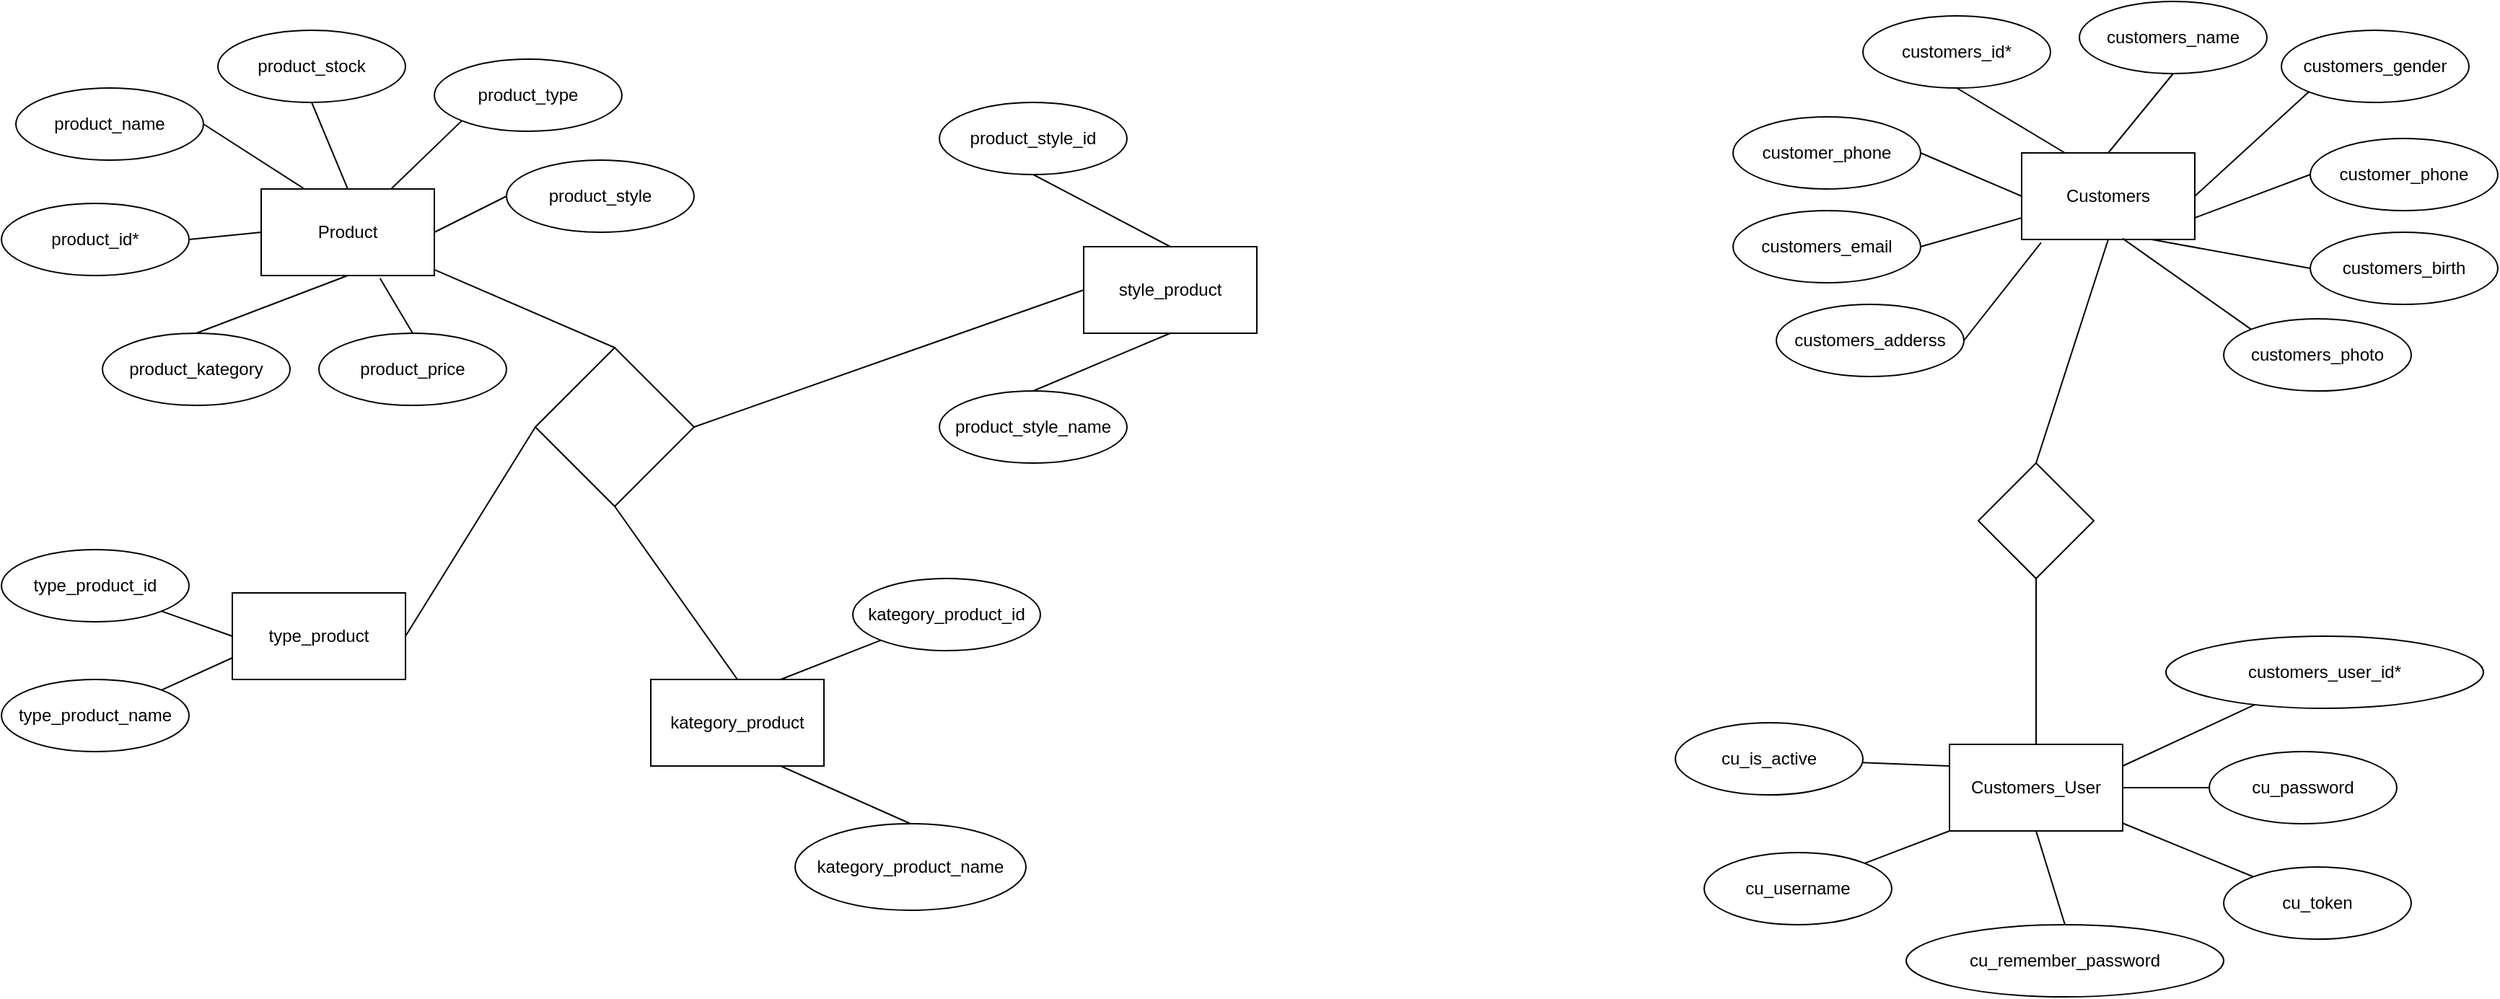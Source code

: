<mxfile version="14.0.3" type="device"><diagram id="ZaOLlPqlsG3rIAOCvEZf" name="Page-1"><mxGraphModel dx="2966" dy="1520" grid="1" gridSize="10" guides="1" tooltips="1" connect="1" arrows="1" fold="1" page="1" pageScale="1" pageWidth="827" pageHeight="1169" math="0" shadow="0"><root><mxCell id="0"/><mxCell id="1" parent="0"/><mxCell id="lIuzbOkEfhD0dI7SM4un-1" value="Product" style="rounded=0;whiteSpace=wrap;html=1;" vertex="1" parent="1"><mxGeometry x="210" y="160" width="120" height="60" as="geometry"/></mxCell><mxCell id="lIuzbOkEfhD0dI7SM4un-2" value="product_name" style="ellipse;whiteSpace=wrap;html=1;" vertex="1" parent="1"><mxGeometry x="40" y="90" width="130" height="50" as="geometry"/></mxCell><mxCell id="lIuzbOkEfhD0dI7SM4un-4" value="type_product" style="rounded=0;whiteSpace=wrap;html=1;" vertex="1" parent="1"><mxGeometry x="190" y="440" width="120" height="60" as="geometry"/></mxCell><mxCell id="lIuzbOkEfhD0dI7SM4un-5" value="type_product_id" style="ellipse;whiteSpace=wrap;html=1;" vertex="1" parent="1"><mxGeometry x="30" y="410" width="130" height="50" as="geometry"/></mxCell><mxCell id="lIuzbOkEfhD0dI7SM4un-7" value="product_stock" style="ellipse;whiteSpace=wrap;html=1;" vertex="1" parent="1"><mxGeometry x="180" y="50" width="130" height="50" as="geometry"/></mxCell><mxCell id="lIuzbOkEfhD0dI7SM4un-8" value="product_id*" style="ellipse;whiteSpace=wrap;html=1;" vertex="1" parent="1"><mxGeometry x="30" y="170" width="130" height="50" as="geometry"/></mxCell><mxCell id="lIuzbOkEfhD0dI7SM4un-9" value="product_type" style="ellipse;whiteSpace=wrap;html=1;" vertex="1" parent="1"><mxGeometry x="330" y="70" width="130" height="50" as="geometry"/></mxCell><mxCell id="lIuzbOkEfhD0dI7SM4un-10" value="product_kategory" style="ellipse;whiteSpace=wrap;html=1;" vertex="1" parent="1"><mxGeometry x="100" y="260" width="130" height="50" as="geometry"/></mxCell><mxCell id="lIuzbOkEfhD0dI7SM4un-11" value="product_style" style="ellipse;whiteSpace=wrap;html=1;" vertex="1" parent="1"><mxGeometry x="380" y="140" width="130" height="50" as="geometry"/></mxCell><mxCell id="lIuzbOkEfhD0dI7SM4un-12" value="type_product_name" style="ellipse;whiteSpace=wrap;html=1;" vertex="1" parent="1"><mxGeometry x="30" y="500" width="130" height="50" as="geometry"/></mxCell><mxCell id="lIuzbOkEfhD0dI7SM4un-13" value="kategory_product" style="rounded=0;whiteSpace=wrap;html=1;" vertex="1" parent="1"><mxGeometry x="480" y="500" width="120" height="60" as="geometry"/></mxCell><mxCell id="lIuzbOkEfhD0dI7SM4un-14" value="kategory_product_id" style="ellipse;whiteSpace=wrap;html=1;" vertex="1" parent="1"><mxGeometry x="620" y="430" width="130" height="50" as="geometry"/></mxCell><mxCell id="lIuzbOkEfhD0dI7SM4un-15" value="kategory_product_name" style="ellipse;whiteSpace=wrap;html=1;" vertex="1" parent="1"><mxGeometry x="580" y="600" width="160" height="60" as="geometry"/></mxCell><mxCell id="lIuzbOkEfhD0dI7SM4un-16" value="style_product" style="rounded=0;whiteSpace=wrap;html=1;" vertex="1" parent="1"><mxGeometry x="780" y="200" width="120" height="60" as="geometry"/></mxCell><mxCell id="lIuzbOkEfhD0dI7SM4un-17" value="product_style_id" style="ellipse;whiteSpace=wrap;html=1;" vertex="1" parent="1"><mxGeometry x="680" y="100" width="130" height="50" as="geometry"/></mxCell><mxCell id="lIuzbOkEfhD0dI7SM4un-18" value="product_style_name" style="ellipse;whiteSpace=wrap;html=1;" vertex="1" parent="1"><mxGeometry x="680" y="300" width="130" height="50" as="geometry"/></mxCell><mxCell id="lIuzbOkEfhD0dI7SM4un-19" value="" style="rhombus;whiteSpace=wrap;html=1;" vertex="1" parent="1"><mxGeometry x="400" y="270" width="110" height="110" as="geometry"/></mxCell><mxCell id="lIuzbOkEfhD0dI7SM4un-20" value="" style="endArrow=none;html=1;exitX=0.5;exitY=1;exitDx=0;exitDy=0;entryX=0.5;entryY=0;entryDx=0;entryDy=0;" edge="1" parent="1" source="lIuzbOkEfhD0dI7SM4un-1" target="lIuzbOkEfhD0dI7SM4un-10"><mxGeometry width="50" height="50" relative="1" as="geometry"><mxPoint x="430" y="400" as="sourcePoint"/><mxPoint x="480" y="350" as="targetPoint"/></mxGeometry></mxCell><mxCell id="lIuzbOkEfhD0dI7SM4un-21" value="" style="endArrow=none;html=1;exitX=1;exitY=0.5;exitDx=0;exitDy=0;entryX=0;entryY=0.5;entryDx=0;entryDy=0;" edge="1" parent="1" source="lIuzbOkEfhD0dI7SM4un-8" target="lIuzbOkEfhD0dI7SM4un-1"><mxGeometry width="50" height="50" relative="1" as="geometry"><mxPoint x="280" y="230" as="sourcePoint"/><mxPoint x="175" y="270" as="targetPoint"/></mxGeometry></mxCell><mxCell id="lIuzbOkEfhD0dI7SM4un-22" value="" style="endArrow=none;html=1;exitX=1;exitY=0.5;exitDx=0;exitDy=0;entryX=0.25;entryY=0;entryDx=0;entryDy=0;" edge="1" parent="1" source="lIuzbOkEfhD0dI7SM4un-2" target="lIuzbOkEfhD0dI7SM4un-1"><mxGeometry width="50" height="50" relative="1" as="geometry"><mxPoint x="170" y="205.0" as="sourcePoint"/><mxPoint x="220" y="200.0" as="targetPoint"/></mxGeometry></mxCell><mxCell id="lIuzbOkEfhD0dI7SM4un-23" value="" style="endArrow=none;html=1;exitX=0.5;exitY=1;exitDx=0;exitDy=0;entryX=0.5;entryY=0;entryDx=0;entryDy=0;" edge="1" parent="1" source="lIuzbOkEfhD0dI7SM4un-7" target="lIuzbOkEfhD0dI7SM4un-1"><mxGeometry width="50" height="50" relative="1" as="geometry"><mxPoint x="180" y="125.0" as="sourcePoint"/><mxPoint x="250" y="170.0" as="targetPoint"/></mxGeometry></mxCell><mxCell id="lIuzbOkEfhD0dI7SM4un-24" value="" style="endArrow=none;html=1;exitX=0;exitY=1;exitDx=0;exitDy=0;entryX=0.75;entryY=0;entryDx=0;entryDy=0;" edge="1" parent="1" source="lIuzbOkEfhD0dI7SM4un-9" target="lIuzbOkEfhD0dI7SM4un-1"><mxGeometry width="50" height="50" relative="1" as="geometry"><mxPoint x="255" y="110.0" as="sourcePoint"/><mxPoint x="280" y="170.0" as="targetPoint"/></mxGeometry></mxCell><mxCell id="lIuzbOkEfhD0dI7SM4un-25" value="" style="endArrow=none;html=1;exitX=0;exitY=0.5;exitDx=0;exitDy=0;entryX=1;entryY=0.5;entryDx=0;entryDy=0;" edge="1" parent="1" source="lIuzbOkEfhD0dI7SM4un-11" target="lIuzbOkEfhD0dI7SM4un-1"><mxGeometry width="50" height="50" relative="1" as="geometry"><mxPoint x="358.871" y="122.613" as="sourcePoint"/><mxPoint x="310" y="170.0" as="targetPoint"/></mxGeometry></mxCell><mxCell id="lIuzbOkEfhD0dI7SM4un-26" value="" style="endArrow=none;html=1;exitX=1;exitY=1;exitDx=0;exitDy=0;entryX=0;entryY=0.5;entryDx=0;entryDy=0;" edge="1" parent="1" source="lIuzbOkEfhD0dI7SM4un-5" target="lIuzbOkEfhD0dI7SM4un-4"><mxGeometry width="50" height="50" relative="1" as="geometry"><mxPoint x="390" y="410" as="sourcePoint"/><mxPoint x="440" y="360" as="targetPoint"/></mxGeometry></mxCell><mxCell id="lIuzbOkEfhD0dI7SM4un-27" value="" style="endArrow=none;html=1;exitX=1;exitY=0;exitDx=0;exitDy=0;entryX=0;entryY=0.75;entryDx=0;entryDy=0;" edge="1" parent="1" source="lIuzbOkEfhD0dI7SM4un-12" target="lIuzbOkEfhD0dI7SM4un-4"><mxGeometry width="50" height="50" relative="1" as="geometry"><mxPoint x="151.129" y="462.613" as="sourcePoint"/><mxPoint x="200" y="480" as="targetPoint"/></mxGeometry></mxCell><mxCell id="lIuzbOkEfhD0dI7SM4un-28" value="" style="endArrow=none;html=1;exitX=0.75;exitY=0;exitDx=0;exitDy=0;" edge="1" parent="1" source="lIuzbOkEfhD0dI7SM4un-13" target="lIuzbOkEfhD0dI7SM4un-14"><mxGeometry width="50" height="50" relative="1" as="geometry"><mxPoint x="580" y="380" as="sourcePoint"/><mxPoint x="630" y="330" as="targetPoint"/></mxGeometry></mxCell><mxCell id="lIuzbOkEfhD0dI7SM4un-29" value="" style="endArrow=none;html=1;exitX=0.75;exitY=1;exitDx=0;exitDy=0;entryX=0.5;entryY=0;entryDx=0;entryDy=0;" edge="1" parent="1" source="lIuzbOkEfhD0dI7SM4un-13" target="lIuzbOkEfhD0dI7SM4un-15"><mxGeometry width="50" height="50" relative="1" as="geometry"><mxPoint x="580.0" y="510" as="sourcePoint"/><mxPoint x="649.463" y="482.839" as="targetPoint"/></mxGeometry></mxCell><mxCell id="lIuzbOkEfhD0dI7SM4un-30" value="" style="endArrow=none;html=1;entryX=0.5;entryY=1;entryDx=0;entryDy=0;exitX=0.5;exitY=0;exitDx=0;exitDy=0;" edge="1" parent="1" source="lIuzbOkEfhD0dI7SM4un-16" target="lIuzbOkEfhD0dI7SM4un-17"><mxGeometry width="50" height="50" relative="1" as="geometry"><mxPoint x="580" y="430" as="sourcePoint"/><mxPoint x="630" y="380" as="targetPoint"/></mxGeometry></mxCell><mxCell id="lIuzbOkEfhD0dI7SM4un-31" value="" style="endArrow=none;html=1;entryX=0.5;entryY=1;entryDx=0;entryDy=0;exitX=0.5;exitY=0;exitDx=0;exitDy=0;" edge="1" parent="1" source="lIuzbOkEfhD0dI7SM4un-18" target="lIuzbOkEfhD0dI7SM4un-16"><mxGeometry width="50" height="50" relative="1" as="geometry"><mxPoint x="580" y="430" as="sourcePoint"/><mxPoint x="630" y="380" as="targetPoint"/></mxGeometry></mxCell><mxCell id="lIuzbOkEfhD0dI7SM4un-32" value="" style="endArrow=none;html=1;exitX=0.5;exitY=0;exitDx=0;exitDy=0;" edge="1" parent="1" source="lIuzbOkEfhD0dI7SM4un-19" target="lIuzbOkEfhD0dI7SM4un-1"><mxGeometry width="50" height="50" relative="1" as="geometry"><mxPoint x="580" y="430" as="sourcePoint"/><mxPoint x="630" y="380" as="targetPoint"/></mxGeometry></mxCell><mxCell id="lIuzbOkEfhD0dI7SM4un-33" value="" style="endArrow=none;html=1;exitX=0;exitY=0.5;exitDx=0;exitDy=0;entryX=1;entryY=0.5;entryDx=0;entryDy=0;" edge="1" parent="1" source="lIuzbOkEfhD0dI7SM4un-19" target="lIuzbOkEfhD0dI7SM4un-4"><mxGeometry width="50" height="50" relative="1" as="geometry"><mxPoint x="465" y="280" as="sourcePoint"/><mxPoint x="340" y="225.946" as="targetPoint"/></mxGeometry></mxCell><mxCell id="lIuzbOkEfhD0dI7SM4un-34" value="" style="endArrow=none;html=1;exitX=0;exitY=0.5;exitDx=0;exitDy=0;entryX=1;entryY=0.5;entryDx=0;entryDy=0;" edge="1" parent="1" source="lIuzbOkEfhD0dI7SM4un-16" target="lIuzbOkEfhD0dI7SM4un-19"><mxGeometry width="50" height="50" relative="1" as="geometry"><mxPoint x="410" y="335" as="sourcePoint"/><mxPoint x="320" y="480" as="targetPoint"/></mxGeometry></mxCell><mxCell id="lIuzbOkEfhD0dI7SM4un-35" value="" style="endArrow=none;html=1;exitX=0.5;exitY=1;exitDx=0;exitDy=0;entryX=0.5;entryY=0;entryDx=0;entryDy=0;" edge="1" parent="1" source="lIuzbOkEfhD0dI7SM4un-19" target="lIuzbOkEfhD0dI7SM4un-13"><mxGeometry width="50" height="50" relative="1" as="geometry"><mxPoint x="410" y="335" as="sourcePoint"/><mxPoint x="320" y="480" as="targetPoint"/></mxGeometry></mxCell><mxCell id="lIuzbOkEfhD0dI7SM4un-36" value="product_price" style="ellipse;whiteSpace=wrap;html=1;" vertex="1" parent="1"><mxGeometry x="250" y="260" width="130" height="50" as="geometry"/></mxCell><mxCell id="lIuzbOkEfhD0dI7SM4un-37" value="" style="endArrow=none;html=1;entryX=0.686;entryY=1.031;entryDx=0;entryDy=0;entryPerimeter=0;exitX=0.5;exitY=0;exitDx=0;exitDy=0;" edge="1" parent="1" source="lIuzbOkEfhD0dI7SM4un-36" target="lIuzbOkEfhD0dI7SM4un-1"><mxGeometry width="50" height="50" relative="1" as="geometry"><mxPoint x="370" y="330" as="sourcePoint"/><mxPoint x="420" y="280" as="targetPoint"/></mxGeometry></mxCell><mxCell id="lIuzbOkEfhD0dI7SM4un-38" value="Customers" style="rounded=0;whiteSpace=wrap;html=1;" vertex="1" parent="1"><mxGeometry x="1430" y="135" width="120" height="60" as="geometry"/></mxCell><mxCell id="lIuzbOkEfhD0dI7SM4un-39" value="customers_id*" style="ellipse;whiteSpace=wrap;html=1;" vertex="1" parent="1"><mxGeometry x="1320" y="40" width="130" height="50" as="geometry"/></mxCell><mxCell id="lIuzbOkEfhD0dI7SM4un-40" value="customers_name" style="ellipse;whiteSpace=wrap;html=1;" vertex="1" parent="1"><mxGeometry x="1470" y="30" width="130" height="50" as="geometry"/></mxCell><mxCell id="lIuzbOkEfhD0dI7SM4un-41" value="customers_adderss" style="ellipse;whiteSpace=wrap;html=1;" vertex="1" parent="1"><mxGeometry x="1260" y="240" width="130" height="50" as="geometry"/></mxCell><mxCell id="lIuzbOkEfhD0dI7SM4un-42" value="customer_phone" style="ellipse;whiteSpace=wrap;html=1;" vertex="1" parent="1"><mxGeometry x="1230" y="110" width="130" height="50" as="geometry"/></mxCell><mxCell id="lIuzbOkEfhD0dI7SM4un-43" value="customer_phone" style="ellipse;whiteSpace=wrap;html=1;" vertex="1" parent="1"><mxGeometry x="1630" y="125" width="130" height="50" as="geometry"/></mxCell><mxCell id="lIuzbOkEfhD0dI7SM4un-44" value="customers_gender" style="ellipse;whiteSpace=wrap;html=1;" vertex="1" parent="1"><mxGeometry x="1610" y="50" width="130" height="50" as="geometry"/></mxCell><mxCell id="lIuzbOkEfhD0dI7SM4un-45" value="customers_birth" style="ellipse;whiteSpace=wrap;html=1;" vertex="1" parent="1"><mxGeometry x="1630" y="190" width="130" height="50" as="geometry"/></mxCell><mxCell id="lIuzbOkEfhD0dI7SM4un-46" value="customers_email" style="ellipse;whiteSpace=wrap;html=1;" vertex="1" parent="1"><mxGeometry x="1230" y="175" width="130" height="50" as="geometry"/></mxCell><mxCell id="lIuzbOkEfhD0dI7SM4un-47" value="customers_photo" style="ellipse;whiteSpace=wrap;html=1;" vertex="1" parent="1"><mxGeometry x="1570" y="250" width="130" height="50" as="geometry"/></mxCell><mxCell id="lIuzbOkEfhD0dI7SM4un-48" value="cu_username" style="ellipse;whiteSpace=wrap;html=1;" vertex="1" parent="1"><mxGeometry x="1210" y="620" width="130" height="50" as="geometry"/></mxCell><mxCell id="lIuzbOkEfhD0dI7SM4un-50" value="Customers_User" style="rounded=0;whiteSpace=wrap;html=1;" vertex="1" parent="1"><mxGeometry x="1380" y="545" width="120" height="60" as="geometry"/></mxCell><mxCell id="lIuzbOkEfhD0dI7SM4un-52" value="cu_token" style="ellipse;whiteSpace=wrap;html=1;" vertex="1" parent="1"><mxGeometry x="1570" y="630" width="130" height="50" as="geometry"/></mxCell><mxCell id="lIuzbOkEfhD0dI7SM4un-53" value="cu_is_active" style="ellipse;whiteSpace=wrap;html=1;" vertex="1" parent="1"><mxGeometry x="1190" y="530" width="130" height="50" as="geometry"/></mxCell><mxCell id="lIuzbOkEfhD0dI7SM4un-54" value="cu_remember_password" style="ellipse;whiteSpace=wrap;html=1;" vertex="1" parent="1"><mxGeometry x="1350" y="670" width="220" height="50" as="geometry"/></mxCell><mxCell id="lIuzbOkEfhD0dI7SM4un-55" value="customers_user_id*" style="ellipse;whiteSpace=wrap;html=1;" vertex="1" parent="1"><mxGeometry x="1530" y="470" width="220" height="50" as="geometry"/></mxCell><mxCell id="lIuzbOkEfhD0dI7SM4un-56" value="cu_password" style="ellipse;whiteSpace=wrap;html=1;" vertex="1" parent="1"><mxGeometry x="1560" y="550" width="130" height="50" as="geometry"/></mxCell><mxCell id="lIuzbOkEfhD0dI7SM4un-58" value="" style="endArrow=none;html=1;entryX=1;entryY=0.5;entryDx=0;entryDy=0;exitX=0;exitY=0.5;exitDx=0;exitDy=0;" edge="1" parent="1" source="lIuzbOkEfhD0dI7SM4un-38" target="lIuzbOkEfhD0dI7SM4un-42"><mxGeometry width="50" height="50" relative="1" as="geometry"><mxPoint x="1350" y="370" as="sourcePoint"/><mxPoint x="1400" y="320" as="targetPoint"/></mxGeometry></mxCell><mxCell id="lIuzbOkEfhD0dI7SM4un-59" value="" style="endArrow=none;html=1;entryX=0;entryY=0.75;entryDx=0;entryDy=0;exitX=1;exitY=0.5;exitDx=0;exitDy=0;" edge="1" parent="1" source="lIuzbOkEfhD0dI7SM4un-46" target="lIuzbOkEfhD0dI7SM4un-38"><mxGeometry width="50" height="50" relative="1" as="geometry"><mxPoint x="1390" y="280" as="sourcePoint"/><mxPoint x="1440" y="230" as="targetPoint"/></mxGeometry></mxCell><mxCell id="lIuzbOkEfhD0dI7SM4un-60" value="" style="endArrow=none;html=1;entryX=0.112;entryY=1.036;entryDx=0;entryDy=0;entryPerimeter=0;exitX=1;exitY=0.5;exitDx=0;exitDy=0;" edge="1" parent="1" source="lIuzbOkEfhD0dI7SM4un-41" target="lIuzbOkEfhD0dI7SM4un-38"><mxGeometry width="50" height="50" relative="1" as="geometry"><mxPoint x="1430" y="310" as="sourcePoint"/><mxPoint x="1480" y="260" as="targetPoint"/></mxGeometry></mxCell><mxCell id="lIuzbOkEfhD0dI7SM4un-61" value="" style="endArrow=none;html=1;entryX=0.5;entryY=1;entryDx=0;entryDy=0;exitX=0.25;exitY=0;exitDx=0;exitDy=0;" edge="1" parent="1" source="lIuzbOkEfhD0dI7SM4un-38" target="lIuzbOkEfhD0dI7SM4un-39"><mxGeometry width="50" height="50" relative="1" as="geometry"><mxPoint x="1370" y="320" as="sourcePoint"/><mxPoint x="1470" y="290" as="targetPoint"/></mxGeometry></mxCell><mxCell id="lIuzbOkEfhD0dI7SM4un-62" value="" style="endArrow=none;html=1;entryX=0.5;entryY=1;entryDx=0;entryDy=0;exitX=0.5;exitY=0;exitDx=0;exitDy=0;" edge="1" parent="1" source="lIuzbOkEfhD0dI7SM4un-38" target="lIuzbOkEfhD0dI7SM4un-40"><mxGeometry width="50" height="50" relative="1" as="geometry"><mxPoint x="1370" y="320" as="sourcePoint"/><mxPoint x="1420" y="270" as="targetPoint"/></mxGeometry></mxCell><mxCell id="lIuzbOkEfhD0dI7SM4un-63" value="" style="endArrow=none;html=1;entryX=0;entryY=1;entryDx=0;entryDy=0;exitX=1;exitY=0.5;exitDx=0;exitDy=0;" edge="1" parent="1" source="lIuzbOkEfhD0dI7SM4un-38" target="lIuzbOkEfhD0dI7SM4un-44"><mxGeometry width="50" height="50" relative="1" as="geometry"><mxPoint x="1370" y="320" as="sourcePoint"/><mxPoint x="1420" y="270" as="targetPoint"/></mxGeometry></mxCell><mxCell id="lIuzbOkEfhD0dI7SM4un-64" value="" style="endArrow=none;html=1;entryX=0;entryY=0.5;entryDx=0;entryDy=0;exitX=1;exitY=0.75;exitDx=0;exitDy=0;" edge="1" parent="1" source="lIuzbOkEfhD0dI7SM4un-38" target="lIuzbOkEfhD0dI7SM4un-43"><mxGeometry width="50" height="50" relative="1" as="geometry"><mxPoint x="1370" y="320" as="sourcePoint"/><mxPoint x="1420" y="270" as="targetPoint"/></mxGeometry></mxCell><mxCell id="lIuzbOkEfhD0dI7SM4un-65" value="" style="endArrow=none;html=1;entryX=0;entryY=0.5;entryDx=0;entryDy=0;exitX=0.75;exitY=1;exitDx=0;exitDy=0;" edge="1" parent="1" source="lIuzbOkEfhD0dI7SM4un-38" target="lIuzbOkEfhD0dI7SM4un-45"><mxGeometry width="50" height="50" relative="1" as="geometry"><mxPoint x="1370" y="320" as="sourcePoint"/><mxPoint x="1420" y="270" as="targetPoint"/></mxGeometry></mxCell><mxCell id="lIuzbOkEfhD0dI7SM4un-66" value="" style="endArrow=none;html=1;entryX=0;entryY=0;entryDx=0;entryDy=0;exitX=0.583;exitY=0.989;exitDx=0;exitDy=0;exitPerimeter=0;" edge="1" parent="1" source="lIuzbOkEfhD0dI7SM4un-38" target="lIuzbOkEfhD0dI7SM4un-47"><mxGeometry width="50" height="50" relative="1" as="geometry"><mxPoint x="1370" y="320" as="sourcePoint"/><mxPoint x="1420" y="270" as="targetPoint"/></mxGeometry></mxCell><mxCell id="lIuzbOkEfhD0dI7SM4un-68" value="" style="rhombus;whiteSpace=wrap;html=1;" vertex="1" parent="1"><mxGeometry x="1400" y="350" width="80" height="80" as="geometry"/></mxCell><mxCell id="lIuzbOkEfhD0dI7SM4un-69" value="" style="endArrow=none;html=1;entryX=0.5;entryY=1;entryDx=0;entryDy=0;exitX=0.5;exitY=0;exitDx=0;exitDy=0;" edge="1" parent="1" source="lIuzbOkEfhD0dI7SM4un-68" target="lIuzbOkEfhD0dI7SM4un-38"><mxGeometry width="50" height="50" relative="1" as="geometry"><mxPoint x="1390" y="390" as="sourcePoint"/><mxPoint x="1440" y="340" as="targetPoint"/></mxGeometry></mxCell><mxCell id="lIuzbOkEfhD0dI7SM4un-70" value="" style="endArrow=none;html=1;entryX=0.5;entryY=1;entryDx=0;entryDy=0;exitX=0.5;exitY=0;exitDx=0;exitDy=0;" edge="1" parent="1" source="lIuzbOkEfhD0dI7SM4un-50" target="lIuzbOkEfhD0dI7SM4un-68"><mxGeometry width="50" height="50" relative="1" as="geometry"><mxPoint x="1450" y="360" as="sourcePoint"/><mxPoint x="1500" y="205.0" as="targetPoint"/></mxGeometry></mxCell><mxCell id="lIuzbOkEfhD0dI7SM4un-71" value="" style="endArrow=none;html=1;exitX=1;exitY=0.25;exitDx=0;exitDy=0;" edge="1" parent="1" source="lIuzbOkEfhD0dI7SM4un-50" target="lIuzbOkEfhD0dI7SM4un-55"><mxGeometry width="50" height="50" relative="1" as="geometry"><mxPoint x="1460" y="630" as="sourcePoint"/><mxPoint x="1510" y="580" as="targetPoint"/></mxGeometry></mxCell><mxCell id="lIuzbOkEfhD0dI7SM4un-72" value="" style="endArrow=none;html=1;exitX=1;exitY=0.5;exitDx=0;exitDy=0;" edge="1" parent="1" source="lIuzbOkEfhD0dI7SM4un-50" target="lIuzbOkEfhD0dI7SM4un-56"><mxGeometry width="50" height="50" relative="1" as="geometry"><mxPoint x="1510" y="570.0" as="sourcePoint"/><mxPoint x="1601.534" y="527.443" as="targetPoint"/></mxGeometry></mxCell><mxCell id="lIuzbOkEfhD0dI7SM4un-73" value="" style="endArrow=none;html=1;" edge="1" parent="1" source="lIuzbOkEfhD0dI7SM4un-50" target="lIuzbOkEfhD0dI7SM4un-52"><mxGeometry width="50" height="50" relative="1" as="geometry"><mxPoint x="1510" y="585.0" as="sourcePoint"/><mxPoint x="1570.0" y="585.0" as="targetPoint"/></mxGeometry></mxCell><mxCell id="lIuzbOkEfhD0dI7SM4un-74" value="" style="endArrow=none;html=1;entryX=0.5;entryY=0;entryDx=0;entryDy=0;exitX=0.5;exitY=1;exitDx=0;exitDy=0;" edge="1" parent="1" source="lIuzbOkEfhD0dI7SM4un-50" target="lIuzbOkEfhD0dI7SM4un-54"><mxGeometry width="50" height="50" relative="1" as="geometry"><mxPoint x="1510" y="609.596" as="sourcePoint"/><mxPoint x="1600.607" y="646.739" as="targetPoint"/></mxGeometry></mxCell><mxCell id="lIuzbOkEfhD0dI7SM4un-75" value="" style="endArrow=none;html=1;exitX=0;exitY=1;exitDx=0;exitDy=0;" edge="1" parent="1" source="lIuzbOkEfhD0dI7SM4un-50" target="lIuzbOkEfhD0dI7SM4un-48"><mxGeometry width="50" height="50" relative="1" as="geometry"><mxPoint x="1450" y="615.0" as="sourcePoint"/><mxPoint x="1470" y="680" as="targetPoint"/></mxGeometry></mxCell><mxCell id="lIuzbOkEfhD0dI7SM4un-76" value="" style="endArrow=none;html=1;exitX=0;exitY=0.25;exitDx=0;exitDy=0;" edge="1" parent="1" source="lIuzbOkEfhD0dI7SM4un-50" target="lIuzbOkEfhD0dI7SM4un-53"><mxGeometry width="50" height="50" relative="1" as="geometry"><mxPoint x="1390" y="615.0" as="sourcePoint"/><mxPoint x="1331.144" y="637.393" as="targetPoint"/></mxGeometry></mxCell></root></mxGraphModel></diagram></mxfile>